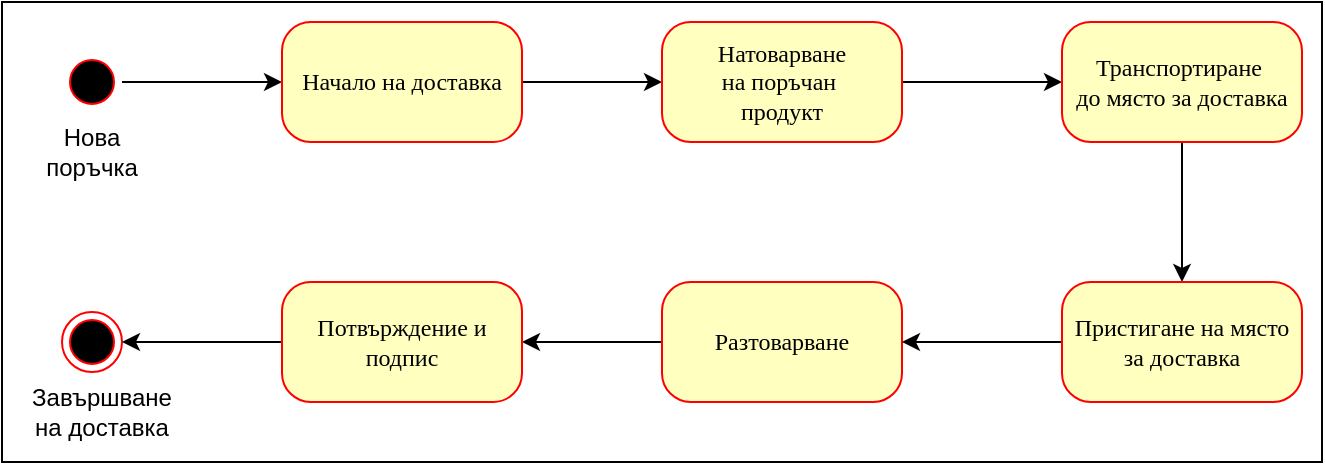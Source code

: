 <mxfile version="26.0.3">
  <diagram name="Page-1" id="58cdce13-f638-feb5-8d6f-7d28b1aa9fa0">
    <mxGraphModel dx="989" dy="582" grid="1" gridSize="10" guides="1" tooltips="1" connect="1" arrows="1" fold="1" page="1" pageScale="1" pageWidth="1100" pageHeight="850" background="none" math="0" shadow="0">
      <root>
        <mxCell id="0" />
        <mxCell id="1" parent="0" />
        <mxCell id="D25ssDc_pbHqSiNVfZR6-2" value="" style="rounded=0;whiteSpace=wrap;html=1;" parent="1" vertex="1">
          <mxGeometry x="100" y="110" width="660" height="230" as="geometry" />
        </mxCell>
        <mxCell id="D25ssDc_pbHqSiNVfZR6-36" value="" style="edgeStyle=orthogonalEdgeStyle;rounded=0;orthogonalLoop=1;jettySize=auto;html=1;" parent="1" source="D25ssDc_pbHqSiNVfZR6-3" target="D25ssDc_pbHqSiNVfZR6-5" edge="1">
          <mxGeometry relative="1" as="geometry" />
        </mxCell>
        <mxCell id="D25ssDc_pbHqSiNVfZR6-3" value="" style="ellipse;html=1;shape=startState;fillColor=#000000;strokeColor=#ff0000;rounded=1;shadow=0;comic=0;labelBackgroundColor=none;fontFamily=Verdana;fontSize=12;fontColor=#000000;align=center;direction=south;" parent="1" vertex="1">
          <mxGeometry x="130" y="135" width="30" height="30" as="geometry" />
        </mxCell>
        <mxCell id="D25ssDc_pbHqSiNVfZR6-42" value="" style="edgeStyle=orthogonalEdgeStyle;rounded=0;orthogonalLoop=1;jettySize=auto;html=1;" parent="1" source="D25ssDc_pbHqSiNVfZR6-4" target="D25ssDc_pbHqSiNVfZR6-41" edge="1">
          <mxGeometry relative="1" as="geometry" />
        </mxCell>
        <mxCell id="D25ssDc_pbHqSiNVfZR6-4" value="Разтоварване" style="rounded=1;whiteSpace=wrap;html=1;arcSize=24;fillColor=#ffffc0;strokeColor=#ff0000;shadow=0;comic=0;labelBackgroundColor=none;fontFamily=Verdana;fontSize=12;fontColor=#000000;align=center;" parent="1" vertex="1">
          <mxGeometry x="430" y="250" width="120" height="60" as="geometry" />
        </mxCell>
        <mxCell id="D25ssDc_pbHqSiNVfZR6-34" value="" style="edgeStyle=orthogonalEdgeStyle;rounded=0;orthogonalLoop=1;jettySize=auto;html=1;" parent="1" source="D25ssDc_pbHqSiNVfZR6-5" target="D25ssDc_pbHqSiNVfZR6-7" edge="1">
          <mxGeometry relative="1" as="geometry" />
        </mxCell>
        <mxCell id="D25ssDc_pbHqSiNVfZR6-5" value="Начало на доставка" style="rounded=1;whiteSpace=wrap;html=1;arcSize=24;fillColor=#ffffc0;strokeColor=#ff0000;shadow=0;comic=0;labelBackgroundColor=none;fontFamily=Verdana;fontSize=12;fontColor=#000000;align=center;" parent="1" vertex="1">
          <mxGeometry x="240" y="120" width="120" height="60" as="geometry" />
        </mxCell>
        <mxCell id="D25ssDc_pbHqSiNVfZR6-37" value="" style="edgeStyle=orthogonalEdgeStyle;rounded=0;orthogonalLoop=1;jettySize=auto;html=1;" parent="1" source="D25ssDc_pbHqSiNVfZR6-7" target="D25ssDc_pbHqSiNVfZR6-10" edge="1">
          <mxGeometry relative="1" as="geometry" />
        </mxCell>
        <mxCell id="D25ssDc_pbHqSiNVfZR6-7" value="Натоварване на&amp;nbsp;&lt;span class=&quot;cf0&quot;&gt;поръчан&amp;nbsp;&lt;br&gt;&lt;/span&gt;продукт" style="rounded=1;whiteSpace=wrap;html=1;arcSize=24;fillColor=#ffffc0;strokeColor=#ff0000;shadow=0;comic=0;labelBackgroundColor=none;fontFamily=Verdana;fontSize=12;fontColor=#000000;align=center;" parent="1" vertex="1">
          <mxGeometry x="430" y="120" width="120" height="60" as="geometry" />
        </mxCell>
        <mxCell id="D25ssDc_pbHqSiNVfZR6-38" value="" style="edgeStyle=orthogonalEdgeStyle;rounded=0;orthogonalLoop=1;jettySize=auto;html=1;" parent="1" source="D25ssDc_pbHqSiNVfZR6-10" target="D25ssDc_pbHqSiNVfZR6-11" edge="1">
          <mxGeometry relative="1" as="geometry" />
        </mxCell>
        <mxCell id="D25ssDc_pbHqSiNVfZR6-10" value="&lt;span class=&quot;cf0&quot;&gt;Транспортиране&amp;nbsp;&lt;br&gt;&lt;/span&gt;до място за доставка" style="rounded=1;whiteSpace=wrap;html=1;arcSize=24;fillColor=#ffffc0;strokeColor=#ff0000;shadow=0;comic=0;labelBackgroundColor=none;fontFamily=Verdana;fontSize=12;fontColor=#000000;align=center;" parent="1" vertex="1">
          <mxGeometry x="630" y="120" width="120" height="60" as="geometry" />
        </mxCell>
        <mxCell id="D25ssDc_pbHqSiNVfZR6-39" value="" style="edgeStyle=orthogonalEdgeStyle;rounded=0;orthogonalLoop=1;jettySize=auto;html=1;" parent="1" source="D25ssDc_pbHqSiNVfZR6-11" target="D25ssDc_pbHqSiNVfZR6-4" edge="1">
          <mxGeometry relative="1" as="geometry" />
        </mxCell>
        <mxCell id="D25ssDc_pbHqSiNVfZR6-11" value="Пристигане на място за доставка" style="rounded=1;whiteSpace=wrap;html=1;arcSize=24;fillColor=#ffffc0;strokeColor=#ff0000;shadow=0;comic=0;labelBackgroundColor=none;fontFamily=Verdana;fontSize=12;fontColor=#000000;align=center;" parent="1" vertex="1">
          <mxGeometry x="630" y="250" width="120" height="60" as="geometry" />
        </mxCell>
        <mxCell id="D25ssDc_pbHqSiNVfZR6-35" value="Нова поръчка" style="text;html=1;align=center;verticalAlign=middle;whiteSpace=wrap;rounded=0;" parent="1" vertex="1">
          <mxGeometry x="115" y="170" width="60" height="30" as="geometry" />
        </mxCell>
        <mxCell id="D25ssDc_pbHqSiNVfZR6-40" value="" style="ellipse;html=1;shape=endState;fillColor=#000000;strokeColor=#ff0000;rounded=1;shadow=0;comic=0;labelBackgroundColor=none;fontFamily=Verdana;fontSize=12;fontColor=#000000;align=center;" parent="1" vertex="1">
          <mxGeometry x="130" y="265" width="30" height="30" as="geometry" />
        </mxCell>
        <mxCell id="D25ssDc_pbHqSiNVfZR6-43" value="" style="edgeStyle=orthogonalEdgeStyle;rounded=0;orthogonalLoop=1;jettySize=auto;html=1;" parent="1" source="D25ssDc_pbHqSiNVfZR6-41" target="D25ssDc_pbHqSiNVfZR6-40" edge="1">
          <mxGeometry relative="1" as="geometry" />
        </mxCell>
        <mxCell id="D25ssDc_pbHqSiNVfZR6-41" value="Потвърждение и подпис" style="rounded=1;whiteSpace=wrap;html=1;arcSize=24;fillColor=#ffffc0;strokeColor=#ff0000;shadow=0;comic=0;labelBackgroundColor=none;fontFamily=Verdana;fontSize=12;fontColor=#000000;align=center;" parent="1" vertex="1">
          <mxGeometry x="240" y="250" width="120" height="60" as="geometry" />
        </mxCell>
        <mxCell id="D25ssDc_pbHqSiNVfZR6-44" value="Завършване на доставка" style="text;html=1;align=center;verticalAlign=middle;whiteSpace=wrap;rounded=0;" parent="1" vertex="1">
          <mxGeometry x="115" y="300" width="70" height="30" as="geometry" />
        </mxCell>
      </root>
    </mxGraphModel>
  </diagram>
</mxfile>
